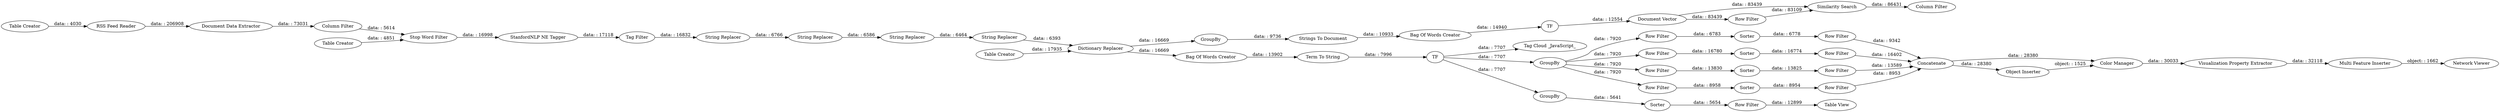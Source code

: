 digraph {
	"-8054953300096080766_272" [label="Row Filter"]
	"4462430676342680960_283" [label="Color Manager"]
	"7985913876287810740_7" [label="Tag Cloud _JavaScript_"]
	"-8054953300096080766_279" [label="Row Filter"]
	"7985913876287810740_253" [label="Term To String"]
	"5662409604396406584_269" [label=GroupBy]
	"4757020087055677085_252" [label="String Replacer"]
	"-2652744750503177709_327" [label="Row Filter"]
	"-4140872584001998487_18" [label="Stop Word Filter"]
	"-4140872584001998487_12" [label="Tag Filter"]
	"-8054953300096080766_275" [label=Sorter]
	"-8054953300096080766_271" [label="Row Filter"]
	"-8054953300096080766_277" [label="Row Filter"]
	"4624371066769007421_3" [label="Document Data Extractor"]
	"4624371066769007421_4" [label="Column Filter"]
	"-8054953300096080766_265" [label=GroupBy]
	"7985913876287810740_242" [label="Network Viewer"]
	"4757020087055677085_250" [label="String Replacer"]
	"5662409604396406584_314" [label="Document Vector"]
	"5662409604396406584_313" [label="Similarity Search"]
	"4757020087055677085_266" [label="String Replacer"]
	"-2652744750503177709_260" [label=GroupBy]
	"4624371066769007421_1" [label="RSS Feed Reader"]
	"5662409604396406584_322" [label="Bag Of Words Creator"]
	"-8054953300096080766_273" [label="Row Filter"]
	"-8054953300096080766_270" [label="Row Filter"]
	"5662409604396406584_315" [label="Row Filter"]
	"-2652744750503177709_326" [label=Sorter]
	"7985913876287810740_244" [label="Bag Of Words Creator"]
	"-8054953300096080766_280" [label=Sorter]
	"5662409604396406584_323" [label=TF]
	"4757020087055677085_251" [label="String Replacer"]
	"-8054953300096080766_274" [label="Row Filter"]
	"-4140872584001998487_19" [label="Table Creator"]
	"5662409604396406584_324" [label="Column Filter"]
	"-8054953300096080766_281" [label="Row Filter"]
	"7985913876287810740_245" [label=TF]
	"4462430676342680960_285" [label="Multi Feature Inserter"]
	"-8054953300096080766_276" [label=Sorter]
	"4624371066769007421_2" [label="Table Creator"]
	"5662409604396406584_268" [label="Strings To Document"]
	"4462430676342680960_284" [label="Visualization Property Extractor"]
	"7985913876287810740_222" [label="Object Inserter"]
	"4757020087055677085_267" [label="Table Creator"]
	"-4140872584001998487_20" [label="StanfordNLP NE Tagger"]
	"7985913876287810740_328" [label="Table View"]
	"-8054953300096080766_282" [label=Concatenate]
	"4757020087055677085_264" [label="Dictionary Replacer"]
	"-8054953300096080766_278" [label=Sorter]
	"4757020087055677085_264" -> "7985913876287810740_244" [label="data: : 16669"]
	"-4140872584001998487_12" -> "4757020087055677085_250" [label="data: : 16832"]
	"5662409604396406584_322" -> "5662409604396406584_323" [label="data: : 14940"]
	"-8054953300096080766_271" -> "-8054953300096080766_278" [label="data: : 16780"]
	"-4140872584001998487_19" -> "-4140872584001998487_18" [label="data: : 4851"]
	"-2652744750503177709_260" -> "-2652744750503177709_326" [label="data: : 5641"]
	"-8054953300096080766_265" -> "-8054953300096080766_271" [label="data: : 7920"]
	"7985913876287810740_244" -> "7985913876287810740_253" [label="data: : 13902"]
	"4757020087055677085_251" -> "4757020087055677085_252" [label="data: : 6586"]
	"4624371066769007421_3" -> "4624371066769007421_4" [label="data: : 73031"]
	"4624371066769007421_1" -> "4624371066769007421_3" [label="data: : 206908"]
	"-8054953300096080766_275" -> "-8054953300096080766_274" [label="data: : 13825"]
	"-2652744750503177709_327" -> "7985913876287810740_328" [label="data: : 12899"]
	"-8054953300096080766_274" -> "-8054953300096080766_282" [label="data: : 13589"]
	"-8054953300096080766_282" -> "7985913876287810740_222" [label="data: : 28380"]
	"4624371066769007421_2" -> "4624371066769007421_1" [label="data: : 4030"]
	"7985913876287810740_253" -> "7985913876287810740_245" [label="data: : 7996"]
	"4757020087055677085_266" -> "4757020087055677085_264" [label="data: : 6393"]
	"-8054953300096080766_265" -> "-8054953300096080766_270" [label="data: : 7920"]
	"-8054953300096080766_277" -> "-8054953300096080766_282" [label="data: : 9342"]
	"-8054953300096080766_278" -> "-8054953300096080766_279" [label="data: : 16774"]
	"-8054953300096080766_276" -> "-8054953300096080766_277" [label="data: : 6778"]
	"-2652744750503177709_326" -> "-2652744750503177709_327" [label="data: : 5654"]
	"4462430676342680960_283" -> "4462430676342680960_284" [label="data: : 30033"]
	"4757020087055677085_250" -> "4757020087055677085_251" [label="data: : 6766"]
	"5662409604396406584_314" -> "5662409604396406584_313" [label="data: : 83439"]
	"-8054953300096080766_282" -> "4462430676342680960_283" [label="data: : 28380"]
	"5662409604396406584_323" -> "5662409604396406584_314" [label="data: : 12554"]
	"-8054953300096080766_280" -> "-8054953300096080766_281" [label="data: : 8954"]
	"4757020087055677085_264" -> "5662409604396406584_269" [label="data: : 16669"]
	"-8054953300096080766_270" -> "-8054953300096080766_280" [label="data: : 8958"]
	"4624371066769007421_4" -> "-4140872584001998487_18" [label="data: : 5614"]
	"4757020087055677085_267" -> "4757020087055677085_264" [label="data: : 17935"]
	"5662409604396406584_313" -> "5662409604396406584_324" [label="data: : 86431"]
	"5662409604396406584_315" -> "5662409604396406584_313" [label="data: : 83109"]
	"7985913876287810740_245" -> "-2652744750503177709_260" [label="data: : 7707"]
	"4462430676342680960_285" -> "7985913876287810740_242" [label="object: : 1662"]
	"7985913876287810740_222" -> "4462430676342680960_283" [label="object: : 1525"]
	"-8054953300096080766_279" -> "-8054953300096080766_282" [label="data: : 16402"]
	"-4140872584001998487_18" -> "-4140872584001998487_20" [label="data: : 16998"]
	"-8054953300096080766_273" -> "-8054953300096080766_275" [label="data: : 13830"]
	"4757020087055677085_252" -> "4757020087055677085_266" [label="data: : 6464"]
	"7985913876287810740_245" -> "-8054953300096080766_265" [label="data: : 7707"]
	"5662409604396406584_314" -> "5662409604396406584_315" [label="data: : 83439"]
	"-4140872584001998487_20" -> "-4140872584001998487_12" [label="data: : 17118"]
	"-8054953300096080766_265" -> "-8054953300096080766_273" [label="data: : 7920"]
	"5662409604396406584_268" -> "5662409604396406584_322" [label="data: : 10933"]
	"7985913876287810740_245" -> "7985913876287810740_7" [label="data: : 7707"]
	"-8054953300096080766_272" -> "-8054953300096080766_276" [label="data: : 6783"]
	"4462430676342680960_284" -> "4462430676342680960_285" [label="data: : 32118"]
	"-8054953300096080766_281" -> "-8054953300096080766_282" [label="data: : 8953"]
	"-8054953300096080766_265" -> "-8054953300096080766_272" [label="data: : 7920"]
	"5662409604396406584_269" -> "5662409604396406584_268" [label="data: : 9736"]
	rankdir=LR
}
